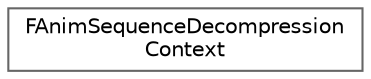 digraph "Graphical Class Hierarchy"
{
 // INTERACTIVE_SVG=YES
 // LATEX_PDF_SIZE
  bgcolor="transparent";
  edge [fontname=Helvetica,fontsize=10,labelfontname=Helvetica,labelfontsize=10];
  node [fontname=Helvetica,fontsize=10,shape=box,height=0.2,width=0.4];
  rankdir="LR";
  Node0 [id="Node000000",label="FAnimSequenceDecompression\lContext",height=0.2,width=0.4,color="grey40", fillcolor="white", style="filled",URL="$d3/d67/structFAnimSequenceDecompressionContext.html",tooltip=" "];
}
